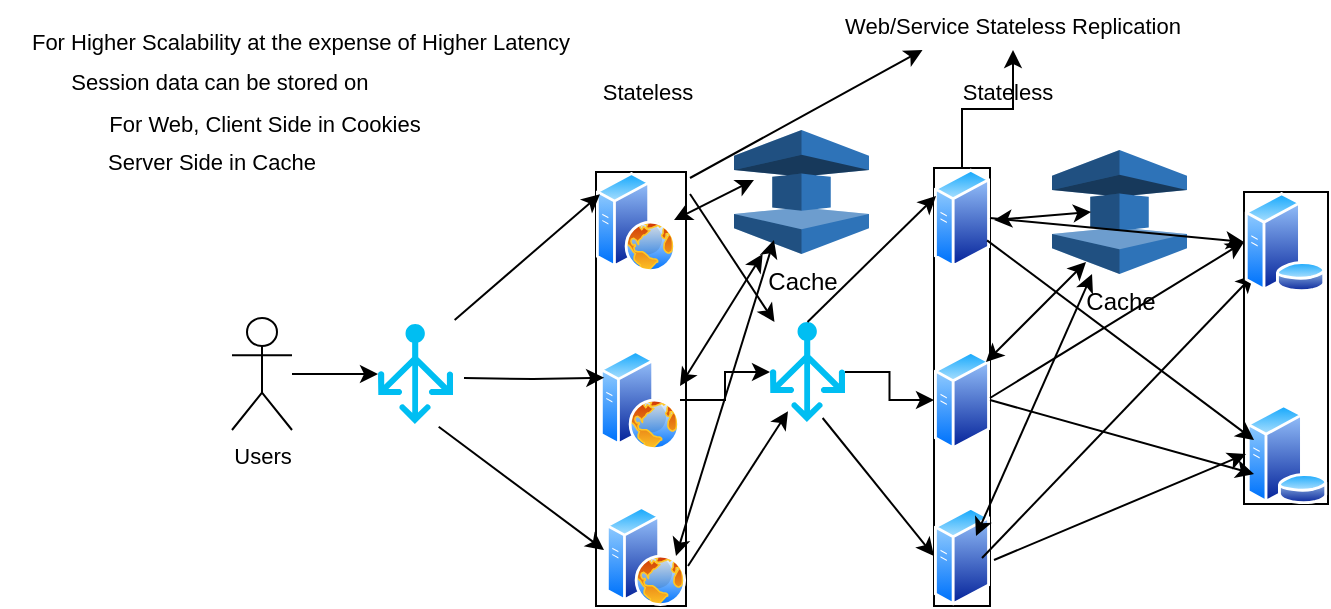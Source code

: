 <mxfile version="22.1.7" type="github">
  <diagram name="Page-1" id="Hv03jbzg6d0XdvTVFdnS">
    <mxGraphModel dx="794" dy="456" grid="1" gridSize="10" guides="1" tooltips="1" connect="1" arrows="1" fold="1" page="1" pageScale="1" pageWidth="850" pageHeight="1100" math="0" shadow="0">
      <root>
        <mxCell id="0" />
        <mxCell id="1" parent="0" />
        <mxCell id="s_o7_j4jVe9658vq0K8S-1" value="" style="group;strokeColor=default;" parent="1" vertex="1" connectable="0">
          <mxGeometry x="301" y="236" width="45" height="217" as="geometry" />
        </mxCell>
        <mxCell id="s_o7_j4jVe9658vq0K8S-2" value="" style="image;aspect=fixed;perimeter=ellipsePerimeter;html=1;align=center;shadow=0;dashed=0;spacingTop=3;image=img/lib/active_directory/web_server.svg;strokeColor=default;" parent="s_o7_j4jVe9658vq0K8S-1" vertex="1">
          <mxGeometry x="2" y="89" width="40" height="50" as="geometry" />
        </mxCell>
        <mxCell id="s_o7_j4jVe9658vq0K8S-3" value="" style="image;aspect=fixed;perimeter=ellipsePerimeter;html=1;align=center;shadow=0;dashed=0;spacingTop=3;image=img/lib/active_directory/web_server.svg;strokeColor=default;" parent="s_o7_j4jVe9658vq0K8S-1" vertex="1">
          <mxGeometry width="40" height="50" as="geometry" />
        </mxCell>
        <mxCell id="s_o7_j4jVe9658vq0K8S-4" value="" style="image;aspect=fixed;perimeter=ellipsePerimeter;html=1;align=center;shadow=0;dashed=0;spacingTop=3;image=img/lib/active_directory/web_server.svg;strokeColor=default;" parent="s_o7_j4jVe9658vq0K8S-1" vertex="1">
          <mxGeometry x="5" y="167" width="40" height="50" as="geometry" />
        </mxCell>
        <mxCell id="s_o7_j4jVe9658vq0K8S-5" value="" style="group;strokeColor=default;" parent="1" vertex="1" connectable="0">
          <mxGeometry x="470" y="234" width="28" height="219" as="geometry" />
        </mxCell>
        <mxCell id="s_o7_j4jVe9658vq0K8S-6" value="" style="image;aspect=fixed;perimeter=ellipsePerimeter;html=1;align=center;shadow=0;dashed=0;spacingTop=3;image=img/lib/active_directory/generic_server.svg;" parent="s_o7_j4jVe9658vq0K8S-5" vertex="1">
          <mxGeometry y="91" width="28.0" height="50" as="geometry" />
        </mxCell>
        <mxCell id="s_o7_j4jVe9658vq0K8S-7" value="" style="image;aspect=fixed;perimeter=ellipsePerimeter;html=1;align=center;shadow=0;dashed=0;spacingTop=3;image=img/lib/active_directory/generic_server.svg;" parent="s_o7_j4jVe9658vq0K8S-5" vertex="1">
          <mxGeometry y="169" width="28.0" height="50" as="geometry" />
        </mxCell>
        <mxCell id="s_o7_j4jVe9658vq0K8S-8" value="" style="image;aspect=fixed;perimeter=ellipsePerimeter;html=1;align=center;shadow=0;dashed=0;spacingTop=3;image=img/lib/active_directory/generic_server.svg;" parent="s_o7_j4jVe9658vq0K8S-5" vertex="1">
          <mxGeometry width="28.0" height="50" as="geometry" />
        </mxCell>
        <mxCell id="s_o7_j4jVe9658vq0K8S-13" value="Web/Service Stateless Replication" style="text;html=1;strokeColor=none;fillColor=none;align=center;verticalAlign=middle;whiteSpace=wrap;rounded=0;fontSize=11;fontFamily=Helvetica;fontColor=default;" parent="1" vertex="1">
          <mxGeometry x="419" y="150" width="181" height="25" as="geometry" />
        </mxCell>
        <mxCell id="s_o7_j4jVe9658vq0K8S-14" value="Stateless" style="text;html=1;strokeColor=none;fillColor=none;align=center;verticalAlign=middle;whiteSpace=wrap;rounded=0;fontSize=11;fontFamily=Helvetica;fontColor=default;" parent="1" vertex="1">
          <mxGeometry x="297" y="181" width="60" height="30" as="geometry" />
        </mxCell>
        <mxCell id="s_o7_j4jVe9658vq0K8S-15" style="edgeStyle=orthogonalEdgeStyle;shape=connector;rounded=0;orthogonalLoop=1;jettySize=auto;html=1;entryX=0;entryY=0.25;entryDx=0;entryDy=0;labelBackgroundColor=default;strokeColor=default;align=center;verticalAlign=middle;fontFamily=Helvetica;fontSize=11;fontColor=default;endArrow=classic;" parent="1" target="s_o7_j4jVe9658vq0K8S-2" edge="1">
          <mxGeometry relative="1" as="geometry">
            <mxPoint x="235" y="339" as="sourcePoint" />
          </mxGeometry>
        </mxCell>
        <mxCell id="s_o7_j4jVe9658vq0K8S-16" value="" style="edgeStyle=orthogonalEdgeStyle;shape=connector;rounded=0;orthogonalLoop=1;jettySize=auto;html=1;labelBackgroundColor=default;strokeColor=default;align=center;verticalAlign=middle;fontFamily=Helvetica;fontSize=11;fontColor=default;endArrow=classic;" parent="1" source="s_o7_j4jVe9658vq0K8S-17" target="s_o7_j4jVe9658vq0K8S-20" edge="1">
          <mxGeometry relative="1" as="geometry" />
        </mxCell>
        <mxCell id="s_o7_j4jVe9658vq0K8S-17" value="Users" style="shape=umlActor;verticalLabelPosition=bottom;verticalAlign=top;html=1;outlineConnect=0;fontFamily=Helvetica;fontSize=11;fontColor=default;" parent="1" vertex="1">
          <mxGeometry x="119" y="309" width="30" height="56" as="geometry" />
        </mxCell>
        <mxCell id="s_o7_j4jVe9658vq0K8S-18" value="" style="endArrow=classic;html=1;rounded=0;labelBackgroundColor=default;strokeColor=default;align=center;verticalAlign=middle;fontFamily=Helvetica;fontSize=11;fontColor=default;shape=connector;entryX=0;entryY=0.25;entryDx=0;entryDy=0;exitX=1.022;exitY=-0.04;exitDx=0;exitDy=0;exitPerimeter=0;" parent="1" source="s_o7_j4jVe9658vq0K8S-20" edge="1">
          <mxGeometry width="50" height="50" relative="1" as="geometry">
            <mxPoint x="149" y="326.667" as="sourcePoint" />
            <mxPoint x="302.97" y="247.182" as="targetPoint" />
          </mxGeometry>
        </mxCell>
        <mxCell id="s_o7_j4jVe9658vq0K8S-19" value="" style="endArrow=classic;html=1;rounded=0;labelBackgroundColor=default;strokeColor=default;align=center;verticalAlign=middle;fontFamily=Helvetica;fontSize=11;fontColor=default;shape=connector;exitX=0.809;exitY=1.027;exitDx=0;exitDy=0;exitPerimeter=0;" parent="1" source="s_o7_j4jVe9658vq0K8S-20" edge="1">
          <mxGeometry width="50" height="50" relative="1" as="geometry">
            <mxPoint x="150" y="355" as="sourcePoint" />
            <mxPoint x="305" y="425" as="targetPoint" />
          </mxGeometry>
        </mxCell>
        <mxCell id="s_o7_j4jVe9658vq0K8S-20" value="" style="verticalLabelPosition=bottom;html=1;verticalAlign=top;align=center;strokeColor=none;fillColor=#00BEF2;shape=mxgraph.azure.load_balancer_generic;pointerEvents=1;fontFamily=Helvetica;fontSize=11;fontColor=default;" parent="1" vertex="1">
          <mxGeometry x="192" y="312" width="37.5" height="50" as="geometry" />
        </mxCell>
        <mxCell id="s_o7_j4jVe9658vq0K8S-21" value="" style="edgeStyle=orthogonalEdgeStyle;shape=connector;rounded=0;orthogonalLoop=1;jettySize=auto;html=1;labelBackgroundColor=default;strokeColor=default;align=center;verticalAlign=middle;fontFamily=Helvetica;fontSize=11;fontColor=default;endArrow=classic;" parent="1" source="s_o7_j4jVe9658vq0K8S-22" target="s_o7_j4jVe9658vq0K8S-6" edge="1">
          <mxGeometry relative="1" as="geometry" />
        </mxCell>
        <mxCell id="s_o7_j4jVe9658vq0K8S-22" value="" style="verticalLabelPosition=bottom;html=1;verticalAlign=top;align=center;strokeColor=none;fillColor=#00BEF2;shape=mxgraph.azure.load_balancer_generic;pointerEvents=1;fontFamily=Helvetica;fontSize=11;fontColor=default;" parent="1" vertex="1">
          <mxGeometry x="388" y="311" width="37.5" height="50" as="geometry" />
        </mxCell>
        <mxCell id="s_o7_j4jVe9658vq0K8S-23" value="" style="edgeStyle=orthogonalEdgeStyle;shape=connector;rounded=0;orthogonalLoop=1;jettySize=auto;html=1;labelBackgroundColor=default;strokeColor=default;align=center;verticalAlign=middle;fontFamily=Helvetica;fontSize=11;fontColor=default;endArrow=classic;" parent="1" source="s_o7_j4jVe9658vq0K8S-2" target="s_o7_j4jVe9658vq0K8S-22" edge="1">
          <mxGeometry relative="1" as="geometry" />
        </mxCell>
        <mxCell id="s_o7_j4jVe9658vq0K8S-24" value="" style="endArrow=classic;html=1;rounded=0;labelBackgroundColor=default;strokeColor=default;align=center;verticalAlign=middle;fontFamily=Helvetica;fontSize=11;fontColor=default;shape=connector;" parent="1" target="s_o7_j4jVe9658vq0K8S-22" edge="1">
          <mxGeometry width="50" height="50" relative="1" as="geometry">
            <mxPoint x="348" y="247" as="sourcePoint" />
            <mxPoint x="398" y="197" as="targetPoint" />
          </mxGeometry>
        </mxCell>
        <mxCell id="s_o7_j4jVe9658vq0K8S-25" value="" style="endArrow=classic;html=1;rounded=0;labelBackgroundColor=default;strokeColor=default;align=center;verticalAlign=middle;fontFamily=Helvetica;fontSize=11;fontColor=default;shape=connector;entryX=0.24;entryY=0.893;entryDx=0;entryDy=0;entryPerimeter=0;" parent="1" target="s_o7_j4jVe9658vq0K8S-22" edge="1">
          <mxGeometry width="50" height="50" relative="1" as="geometry">
            <mxPoint x="347" y="433" as="sourcePoint" />
            <mxPoint x="397" y="383" as="targetPoint" />
          </mxGeometry>
        </mxCell>
        <mxCell id="s_o7_j4jVe9658vq0K8S-26" value="" style="endArrow=classic;html=1;rounded=0;labelBackgroundColor=default;strokeColor=default;align=center;verticalAlign=middle;fontFamily=Helvetica;fontSize=11;fontColor=default;shape=connector;exitX=0.5;exitY=0;exitDx=0;exitDy=0;exitPerimeter=0;" parent="1" source="s_o7_j4jVe9658vq0K8S-22" edge="1">
          <mxGeometry width="50" height="50" relative="1" as="geometry">
            <mxPoint x="421" y="298" as="sourcePoint" />
            <mxPoint x="471" y="248" as="targetPoint" />
          </mxGeometry>
        </mxCell>
        <mxCell id="s_o7_j4jVe9658vq0K8S-27" value="" style="endArrow=classic;html=1;rounded=0;labelBackgroundColor=default;strokeColor=default;align=center;verticalAlign=middle;fontFamily=Helvetica;fontSize=11;fontColor=default;shape=connector;exitX=0.702;exitY=0.96;exitDx=0;exitDy=0;exitPerimeter=0;entryX=0;entryY=0.5;entryDx=0;entryDy=0;" parent="1" source="s_o7_j4jVe9658vq0K8S-22" target="s_o7_j4jVe9658vq0K8S-7" edge="1">
          <mxGeometry width="50" height="50" relative="1" as="geometry">
            <mxPoint x="425" y="421" as="sourcePoint" />
            <mxPoint x="475" y="371" as="targetPoint" />
          </mxGeometry>
        </mxCell>
        <mxCell id="s_o7_j4jVe9658vq0K8S-31" value="" style="endArrow=classic;html=1;rounded=0;labelBackgroundColor=default;strokeColor=default;align=center;verticalAlign=middle;fontFamily=Helvetica;fontSize=11;fontColor=default;shape=connector;" parent="1" target="s_o7_j4jVe9658vq0K8S-11" edge="1">
          <mxGeometry width="50" height="50" relative="1" as="geometry">
            <mxPoint x="494" y="429" as="sourcePoint" />
            <mxPoint x="553.65" y="361.65" as="targetPoint" />
          </mxGeometry>
        </mxCell>
        <mxCell id="s_o7_j4jVe9658vq0K8S-35" value="For Higher Scalability at the expense of Higher Latency" style="text;html=1;strokeColor=none;fillColor=none;align=center;verticalAlign=middle;whiteSpace=wrap;rounded=0;fontSize=11;fontFamily=Helvetica;fontColor=default;" parent="1" vertex="1">
          <mxGeometry x="3" y="156" width="301" height="30" as="geometry" />
        </mxCell>
        <mxCell id="s_o7_j4jVe9658vq0K8S-36" value="Session data can be stored on&amp;nbsp;" style="text;html=1;strokeColor=none;fillColor=none;align=center;verticalAlign=middle;whiteSpace=wrap;rounded=0;fontSize=11;fontFamily=Helvetica;fontColor=default;" parent="1" vertex="1">
          <mxGeometry x="22" y="176" width="185" height="30" as="geometry" />
        </mxCell>
        <mxCell id="s_o7_j4jVe9658vq0K8S-37" value="For Web, Client Side in Cookies" style="text;html=1;strokeColor=none;fillColor=none;align=center;verticalAlign=middle;whiteSpace=wrap;rounded=0;fontSize=11;fontFamily=Helvetica;fontColor=default;" parent="1" vertex="1">
          <mxGeometry x="43" y="197" width="185" height="30" as="geometry" />
        </mxCell>
        <mxCell id="s_o7_j4jVe9658vq0K8S-38" value="" style="endArrow=classic;html=1;rounded=0;entryX=0.25;entryY=1;entryDx=0;entryDy=0;" parent="1" target="s_o7_j4jVe9658vq0K8S-13" edge="1">
          <mxGeometry width="50" height="50" relative="1" as="geometry">
            <mxPoint x="348" y="239" as="sourcePoint" />
            <mxPoint x="398" y="189" as="targetPoint" />
          </mxGeometry>
        </mxCell>
        <mxCell id="s_o7_j4jVe9658vq0K8S-39" value="Server Side in Cache&amp;nbsp;" style="text;html=1;strokeColor=none;fillColor=none;align=center;verticalAlign=middle;whiteSpace=wrap;rounded=0;fontSize=11;fontFamily=Helvetica;fontColor=default;" parent="1" vertex="1">
          <mxGeometry x="18" y="216" width="185" height="30" as="geometry" />
        </mxCell>
        <mxCell id="s_o7_j4jVe9658vq0K8S-40" value="Cache" style="outlineConnect=0;dashed=0;verticalLabelPosition=bottom;verticalAlign=top;align=center;html=1;shape=mxgraph.aws3.elasticache;fillColor=#2E73B8;gradientColor=none;" parent="1" vertex="1">
          <mxGeometry x="370" y="215" width="67.5" height="62" as="geometry" />
        </mxCell>
        <mxCell id="s_o7_j4jVe9658vq0K8S-41" value="" style="endArrow=classic;startArrow=classic;html=1;rounded=0;" parent="1" edge="1">
          <mxGeometry width="50" height="50" relative="1" as="geometry">
            <mxPoint x="340" y="260" as="sourcePoint" />
            <mxPoint x="380" y="240" as="targetPoint" />
          </mxGeometry>
        </mxCell>
        <mxCell id="s_o7_j4jVe9658vq0K8S-42" value="" style="endArrow=classic;startArrow=classic;html=1;rounded=0;" parent="1" target="s_o7_j4jVe9658vq0K8S-40" edge="1">
          <mxGeometry width="50" height="50" relative="1" as="geometry">
            <mxPoint x="343" y="343" as="sourcePoint" />
            <mxPoint x="393" y="293" as="targetPoint" />
          </mxGeometry>
        </mxCell>
        <mxCell id="s_o7_j4jVe9658vq0K8S-43" value="" style="endArrow=classic;startArrow=classic;html=1;rounded=0;entryX=0.296;entryY=0.887;entryDx=0;entryDy=0;entryPerimeter=0;" parent="1" target="s_o7_j4jVe9658vq0K8S-40" edge="1">
          <mxGeometry width="50" height="50" relative="1" as="geometry">
            <mxPoint x="341" y="428" as="sourcePoint" />
            <mxPoint x="391" y="378" as="targetPoint" />
          </mxGeometry>
        </mxCell>
        <mxCell id="s_o7_j4jVe9658vq0K8S-44" value="Cache" style="outlineConnect=0;dashed=0;verticalLabelPosition=bottom;verticalAlign=top;align=center;html=1;shape=mxgraph.aws3.elasticache;fillColor=#2E73B8;gradientColor=none;" parent="1" vertex="1">
          <mxGeometry x="529" y="225" width="67.5" height="62" as="geometry" />
        </mxCell>
        <mxCell id="s_o7_j4jVe9658vq0K8S-45" value="" style="endArrow=classic;startArrow=classic;html=1;rounded=0;entryX=0.29;entryY=0.5;entryDx=0;entryDy=0;entryPerimeter=0;" parent="1" edge="1" target="s_o7_j4jVe9658vq0K8S-44">
          <mxGeometry width="50" height="50" relative="1" as="geometry">
            <mxPoint x="500" y="260" as="sourcePoint" />
            <mxPoint x="530" y="250" as="targetPoint" />
          </mxGeometry>
        </mxCell>
        <mxCell id="s_o7_j4jVe9658vq0K8S-46" value="" style="endArrow=classic;startArrow=classic;html=1;rounded=0;" parent="1" edge="1">
          <mxGeometry width="50" height="50" relative="1" as="geometry">
            <mxPoint x="496" y="331" as="sourcePoint" />
            <mxPoint x="546" y="281" as="targetPoint" />
          </mxGeometry>
        </mxCell>
        <mxCell id="s_o7_j4jVe9658vq0K8S-47" value="" style="endArrow=classic;startArrow=classic;html=1;rounded=0;" parent="1" target="s_o7_j4jVe9658vq0K8S-44" edge="1">
          <mxGeometry width="50" height="50" relative="1" as="geometry">
            <mxPoint x="491" y="418" as="sourcePoint" />
            <mxPoint x="541" y="368" as="targetPoint" />
          </mxGeometry>
        </mxCell>
        <mxCell id="s_o7_j4jVe9658vq0K8S-48" value="" style="edgeStyle=orthogonalEdgeStyle;rounded=0;orthogonalLoop=1;jettySize=auto;html=1;" parent="1" source="s_o7_j4jVe9658vq0K8S-8" target="s_o7_j4jVe9658vq0K8S-13" edge="1">
          <mxGeometry relative="1" as="geometry" />
        </mxCell>
        <mxCell id="s_o7_j4jVe9658vq0K8S-49" value="Stateless" style="text;html=1;strokeColor=none;fillColor=none;align=center;verticalAlign=middle;whiteSpace=wrap;rounded=0;fontSize=11;fontFamily=Helvetica;fontColor=default;" parent="1" vertex="1">
          <mxGeometry x="477" y="181" width="60" height="30" as="geometry" />
        </mxCell>
        <mxCell id="TLe5DJxuufDpoN5tXELD-1" value="" style="group;strokeColor=default;" vertex="1" connectable="0" parent="1">
          <mxGeometry x="625" y="246" width="42" height="156" as="geometry" />
        </mxCell>
        <mxCell id="s_o7_j4jVe9658vq0K8S-10" value="" style="image;aspect=fixed;perimeter=ellipsePerimeter;html=1;align=center;shadow=0;dashed=0;spacingTop=3;image=img/lib/active_directory/database_server.svg;" parent="TLe5DJxuufDpoN5tXELD-1" vertex="1">
          <mxGeometry x="1" y="106" width="41" height="50" as="geometry" />
        </mxCell>
        <mxCell id="s_o7_j4jVe9658vq0K8S-11" value="" style="image;aspect=fixed;perimeter=ellipsePerimeter;html=1;align=center;shadow=0;dashed=0;spacingTop=3;image=img/lib/active_directory/database_server.svg;" parent="TLe5DJxuufDpoN5tXELD-1" vertex="1">
          <mxGeometry width="41" height="50" as="geometry" />
        </mxCell>
        <mxCell id="TLe5DJxuufDpoN5tXELD-2" value="" style="endArrow=classic;html=1;rounded=0;labelBackgroundColor=default;strokeColor=default;align=center;verticalAlign=middle;fontFamily=Helvetica;fontSize=11;fontColor=default;shape=connector;entryX=0;entryY=0.5;entryDx=0;entryDy=0;" edge="1" parent="1" target="s_o7_j4jVe9658vq0K8S-10">
          <mxGeometry width="50" height="50" relative="1" as="geometry">
            <mxPoint x="500" y="430" as="sourcePoint" />
            <mxPoint x="620" y="380" as="targetPoint" />
          </mxGeometry>
        </mxCell>
        <mxCell id="TLe5DJxuufDpoN5tXELD-3" value="" style="endArrow=classic;html=1;rounded=0;labelBackgroundColor=default;strokeColor=default;align=center;verticalAlign=middle;fontFamily=Helvetica;fontSize=11;fontColor=default;shape=connector;entryX=0;entryY=0.5;entryDx=0;entryDy=0;" edge="1" parent="1" target="s_o7_j4jVe9658vq0K8S-11">
          <mxGeometry width="50" height="50" relative="1" as="geometry">
            <mxPoint x="498" y="349" as="sourcePoint" />
            <mxPoint x="618" y="299" as="targetPoint" />
          </mxGeometry>
        </mxCell>
        <mxCell id="TLe5DJxuufDpoN5tXELD-4" value="" style="endArrow=classic;html=1;rounded=0;labelBackgroundColor=default;strokeColor=default;align=center;verticalAlign=middle;fontFamily=Helvetica;fontSize=11;fontColor=default;shape=connector;exitX=1;exitY=0.5;exitDx=0;exitDy=0;" edge="1" parent="1" source="s_o7_j4jVe9658vq0K8S-6">
          <mxGeometry width="50" height="50" relative="1" as="geometry">
            <mxPoint x="510" y="440" as="sourcePoint" />
            <mxPoint x="630" y="387" as="targetPoint" />
          </mxGeometry>
        </mxCell>
        <mxCell id="TLe5DJxuufDpoN5tXELD-5" value="" style="endArrow=classic;html=1;rounded=0;labelBackgroundColor=default;strokeColor=default;align=center;verticalAlign=middle;fontFamily=Helvetica;fontSize=11;fontColor=default;shape=connector;entryX=0.098;entryY=0.36;entryDx=0;entryDy=0;exitX=1;exitY=0.75;exitDx=0;exitDy=0;entryPerimeter=0;" edge="1" parent="1" source="s_o7_j4jVe9658vq0K8S-8" target="s_o7_j4jVe9658vq0K8S-10">
          <mxGeometry width="50" height="50" relative="1" as="geometry">
            <mxPoint x="510" y="440" as="sourcePoint" />
            <mxPoint x="636" y="387" as="targetPoint" />
          </mxGeometry>
        </mxCell>
        <mxCell id="TLe5DJxuufDpoN5tXELD-6" value="" style="endArrow=classic;html=1;rounded=0;labelBackgroundColor=default;strokeColor=default;align=center;verticalAlign=middle;fontFamily=Helvetica;fontSize=11;fontColor=default;shape=connector;entryX=0;entryY=0.5;entryDx=0;entryDy=0;exitX=1;exitY=0.5;exitDx=0;exitDy=0;" edge="1" parent="1" source="s_o7_j4jVe9658vq0K8S-8" target="s_o7_j4jVe9658vq0K8S-11">
          <mxGeometry width="50" height="50" relative="1" as="geometry">
            <mxPoint x="510" y="440" as="sourcePoint" />
            <mxPoint x="636" y="387" as="targetPoint" />
          </mxGeometry>
        </mxCell>
      </root>
    </mxGraphModel>
  </diagram>
</mxfile>
